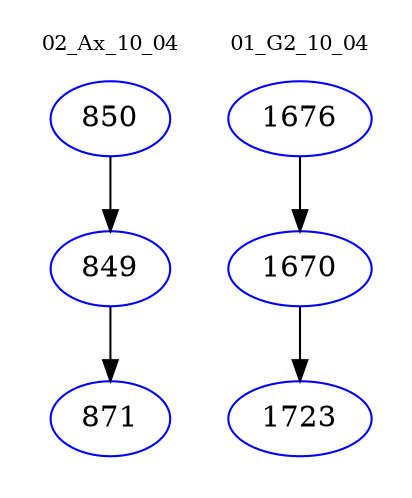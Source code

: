 digraph{
subgraph cluster_0 {
color = white
label = "02_Ax_10_04";
fontsize=10;
T0_850 [label="850", color="blue"]
T0_850 -> T0_849 [color="black"]
T0_849 [label="849", color="blue"]
T0_849 -> T0_871 [color="black"]
T0_871 [label="871", color="blue"]
}
subgraph cluster_1 {
color = white
label = "01_G2_10_04";
fontsize=10;
T1_1676 [label="1676", color="blue"]
T1_1676 -> T1_1670 [color="black"]
T1_1670 [label="1670", color="blue"]
T1_1670 -> T1_1723 [color="black"]
T1_1723 [label="1723", color="blue"]
}
}
